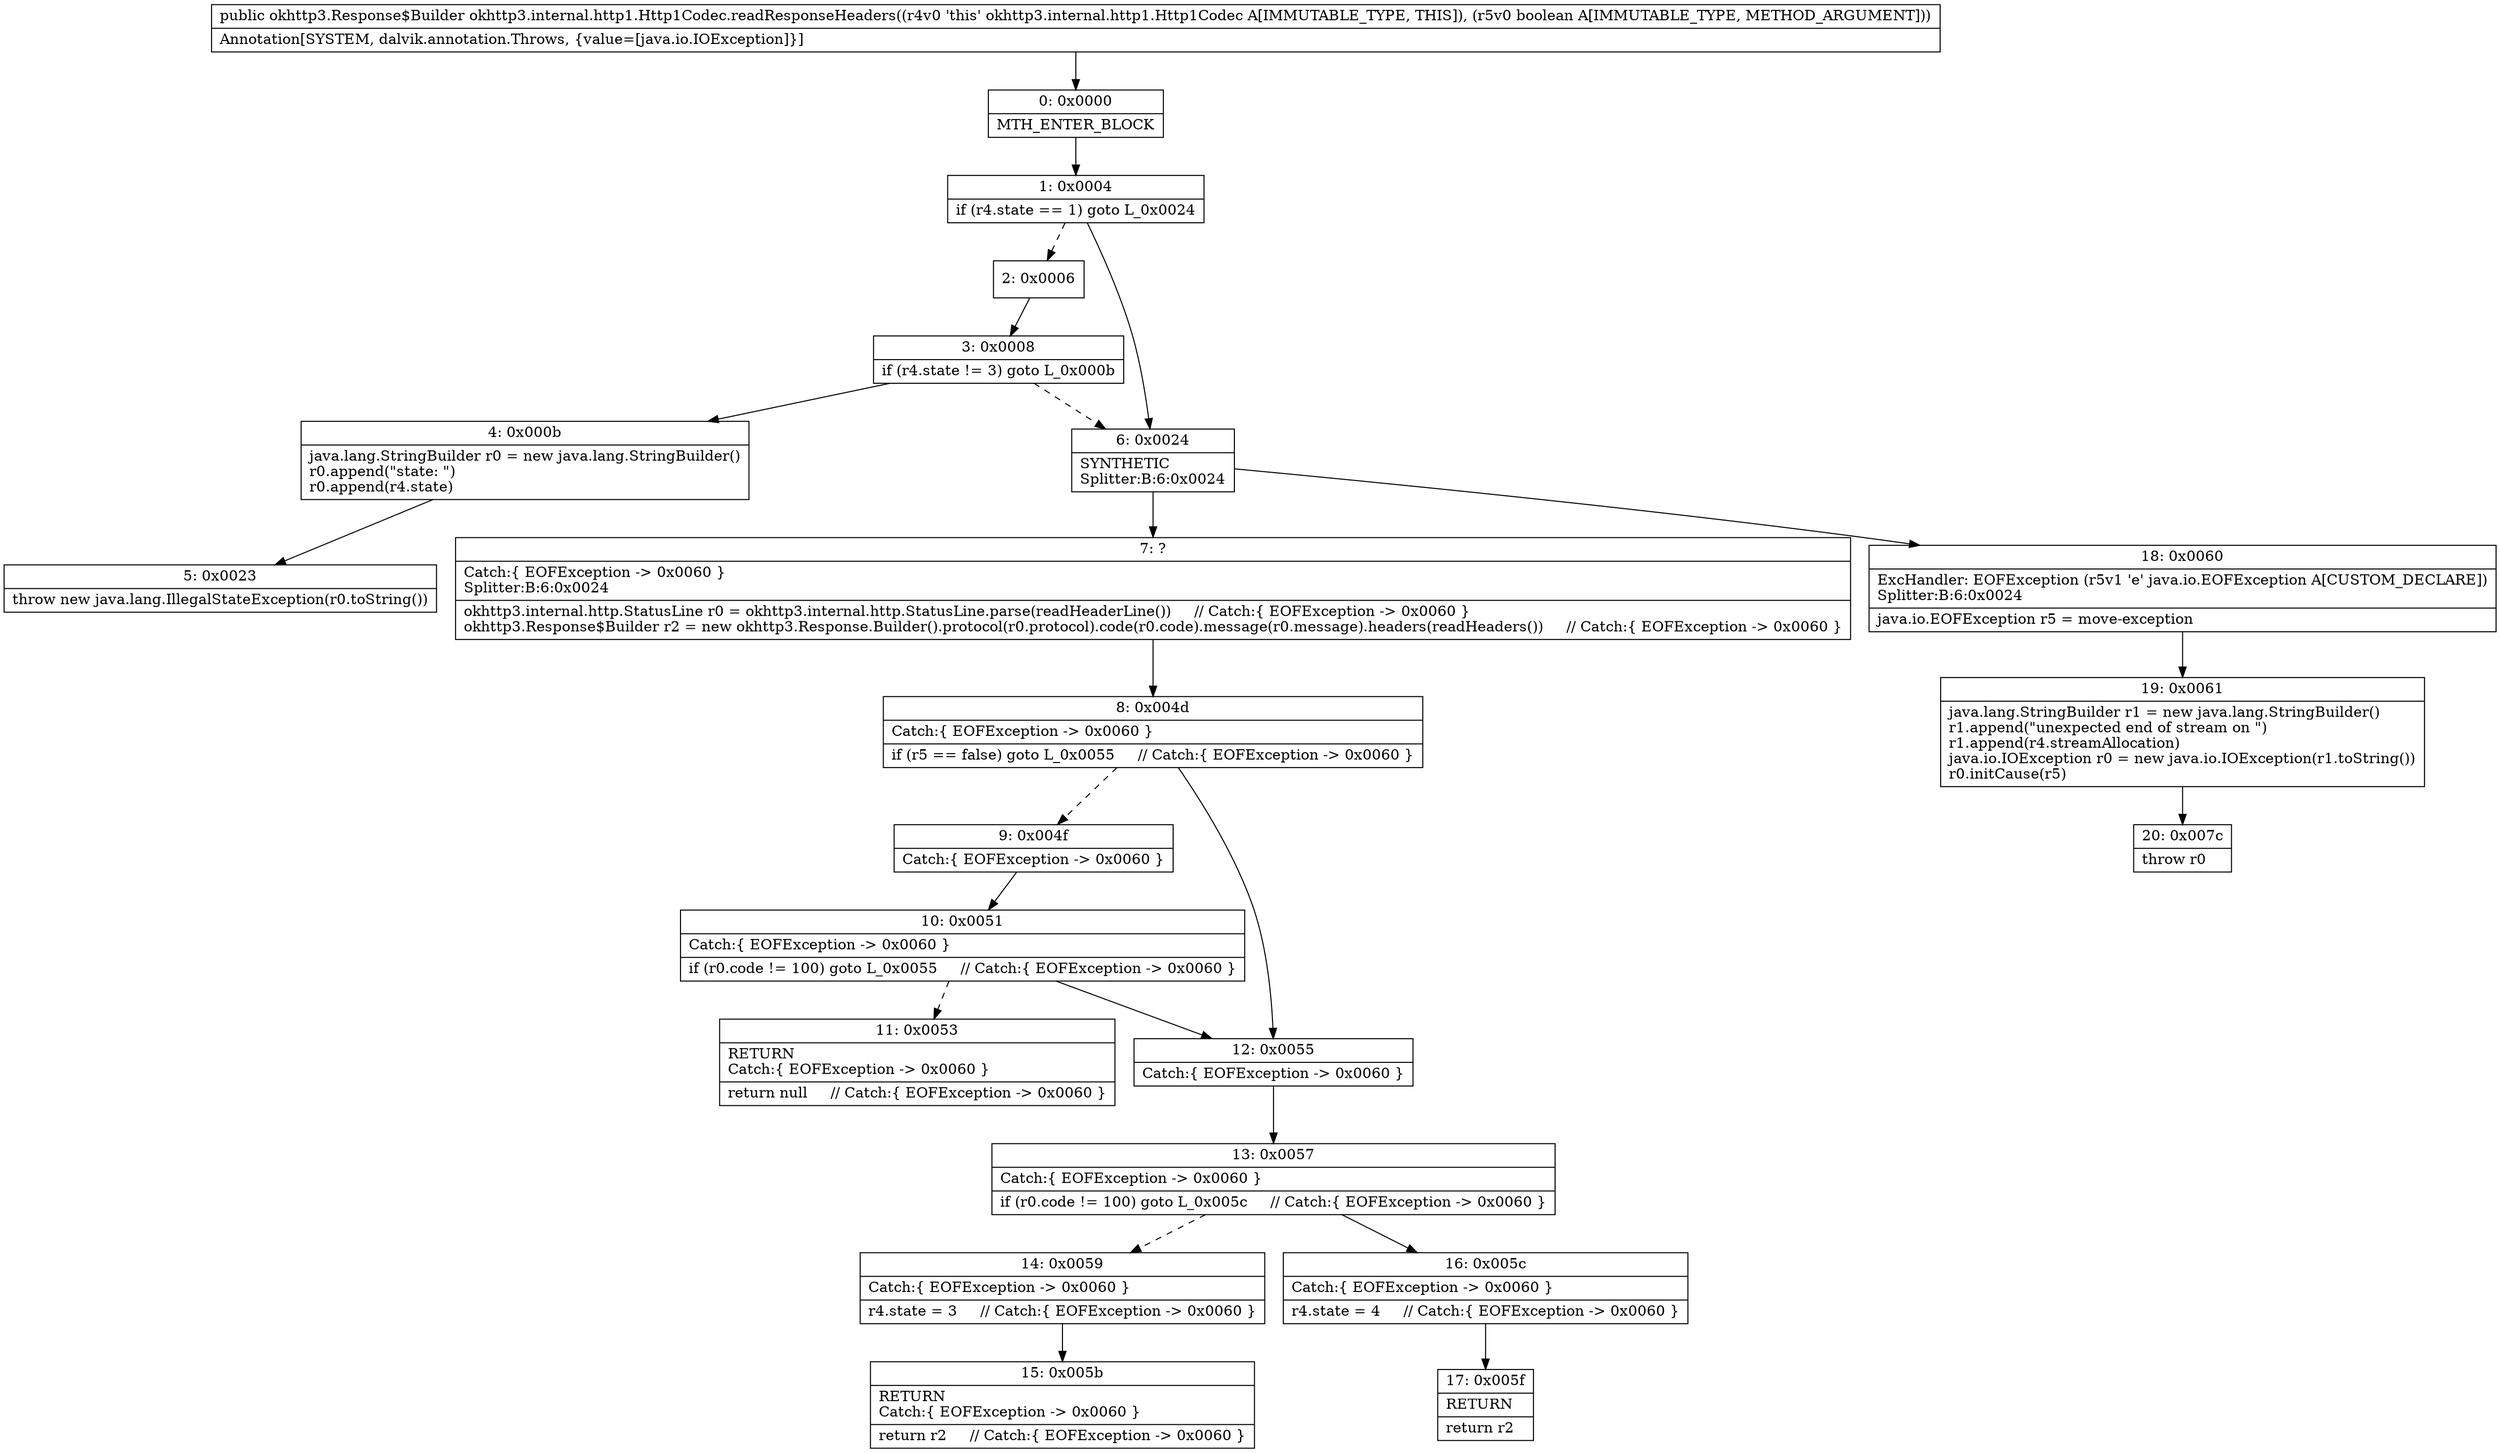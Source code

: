 digraph "CFG forokhttp3.internal.http1.Http1Codec.readResponseHeaders(Z)Lokhttp3\/Response$Builder;" {
Node_0 [shape=record,label="{0\:\ 0x0000|MTH_ENTER_BLOCK\l}"];
Node_1 [shape=record,label="{1\:\ 0x0004|if (r4.state == 1) goto L_0x0024\l}"];
Node_2 [shape=record,label="{2\:\ 0x0006}"];
Node_3 [shape=record,label="{3\:\ 0x0008|if (r4.state != 3) goto L_0x000b\l}"];
Node_4 [shape=record,label="{4\:\ 0x000b|java.lang.StringBuilder r0 = new java.lang.StringBuilder()\lr0.append(\"state: \")\lr0.append(r4.state)\l}"];
Node_5 [shape=record,label="{5\:\ 0x0023|throw new java.lang.IllegalStateException(r0.toString())\l}"];
Node_6 [shape=record,label="{6\:\ 0x0024|SYNTHETIC\lSplitter:B:6:0x0024\l}"];
Node_7 [shape=record,label="{7\:\ ?|Catch:\{ EOFException \-\> 0x0060 \}\lSplitter:B:6:0x0024\l|okhttp3.internal.http.StatusLine r0 = okhttp3.internal.http.StatusLine.parse(readHeaderLine())     \/\/ Catch:\{ EOFException \-\> 0x0060 \}\lokhttp3.Response$Builder r2 = new okhttp3.Response.Builder().protocol(r0.protocol).code(r0.code).message(r0.message).headers(readHeaders())     \/\/ Catch:\{ EOFException \-\> 0x0060 \}\l}"];
Node_8 [shape=record,label="{8\:\ 0x004d|Catch:\{ EOFException \-\> 0x0060 \}\l|if (r5 == false) goto L_0x0055     \/\/ Catch:\{ EOFException \-\> 0x0060 \}\l}"];
Node_9 [shape=record,label="{9\:\ 0x004f|Catch:\{ EOFException \-\> 0x0060 \}\l}"];
Node_10 [shape=record,label="{10\:\ 0x0051|Catch:\{ EOFException \-\> 0x0060 \}\l|if (r0.code != 100) goto L_0x0055     \/\/ Catch:\{ EOFException \-\> 0x0060 \}\l}"];
Node_11 [shape=record,label="{11\:\ 0x0053|RETURN\lCatch:\{ EOFException \-\> 0x0060 \}\l|return null     \/\/ Catch:\{ EOFException \-\> 0x0060 \}\l}"];
Node_12 [shape=record,label="{12\:\ 0x0055|Catch:\{ EOFException \-\> 0x0060 \}\l}"];
Node_13 [shape=record,label="{13\:\ 0x0057|Catch:\{ EOFException \-\> 0x0060 \}\l|if (r0.code != 100) goto L_0x005c     \/\/ Catch:\{ EOFException \-\> 0x0060 \}\l}"];
Node_14 [shape=record,label="{14\:\ 0x0059|Catch:\{ EOFException \-\> 0x0060 \}\l|r4.state = 3     \/\/ Catch:\{ EOFException \-\> 0x0060 \}\l}"];
Node_15 [shape=record,label="{15\:\ 0x005b|RETURN\lCatch:\{ EOFException \-\> 0x0060 \}\l|return r2     \/\/ Catch:\{ EOFException \-\> 0x0060 \}\l}"];
Node_16 [shape=record,label="{16\:\ 0x005c|Catch:\{ EOFException \-\> 0x0060 \}\l|r4.state = 4     \/\/ Catch:\{ EOFException \-\> 0x0060 \}\l}"];
Node_17 [shape=record,label="{17\:\ 0x005f|RETURN\l|return r2\l}"];
Node_18 [shape=record,label="{18\:\ 0x0060|ExcHandler: EOFException (r5v1 'e' java.io.EOFException A[CUSTOM_DECLARE])\lSplitter:B:6:0x0024\l|java.io.EOFException r5 = move\-exception\l}"];
Node_19 [shape=record,label="{19\:\ 0x0061|java.lang.StringBuilder r1 = new java.lang.StringBuilder()\lr1.append(\"unexpected end of stream on \")\lr1.append(r4.streamAllocation)\ljava.io.IOException r0 = new java.io.IOException(r1.toString())\lr0.initCause(r5)\l}"];
Node_20 [shape=record,label="{20\:\ 0x007c|throw r0\l}"];
MethodNode[shape=record,label="{public okhttp3.Response$Builder okhttp3.internal.http1.Http1Codec.readResponseHeaders((r4v0 'this' okhttp3.internal.http1.Http1Codec A[IMMUTABLE_TYPE, THIS]), (r5v0 boolean A[IMMUTABLE_TYPE, METHOD_ARGUMENT]))  | Annotation[SYSTEM, dalvik.annotation.Throws, \{value=[java.io.IOException]\}]\l}"];
MethodNode -> Node_0;
Node_0 -> Node_1;
Node_1 -> Node_2[style=dashed];
Node_1 -> Node_6;
Node_2 -> Node_3;
Node_3 -> Node_4;
Node_3 -> Node_6[style=dashed];
Node_4 -> Node_5;
Node_6 -> Node_7;
Node_6 -> Node_18;
Node_7 -> Node_8;
Node_8 -> Node_9[style=dashed];
Node_8 -> Node_12;
Node_9 -> Node_10;
Node_10 -> Node_11[style=dashed];
Node_10 -> Node_12;
Node_12 -> Node_13;
Node_13 -> Node_14[style=dashed];
Node_13 -> Node_16;
Node_14 -> Node_15;
Node_16 -> Node_17;
Node_18 -> Node_19;
Node_19 -> Node_20;
}

